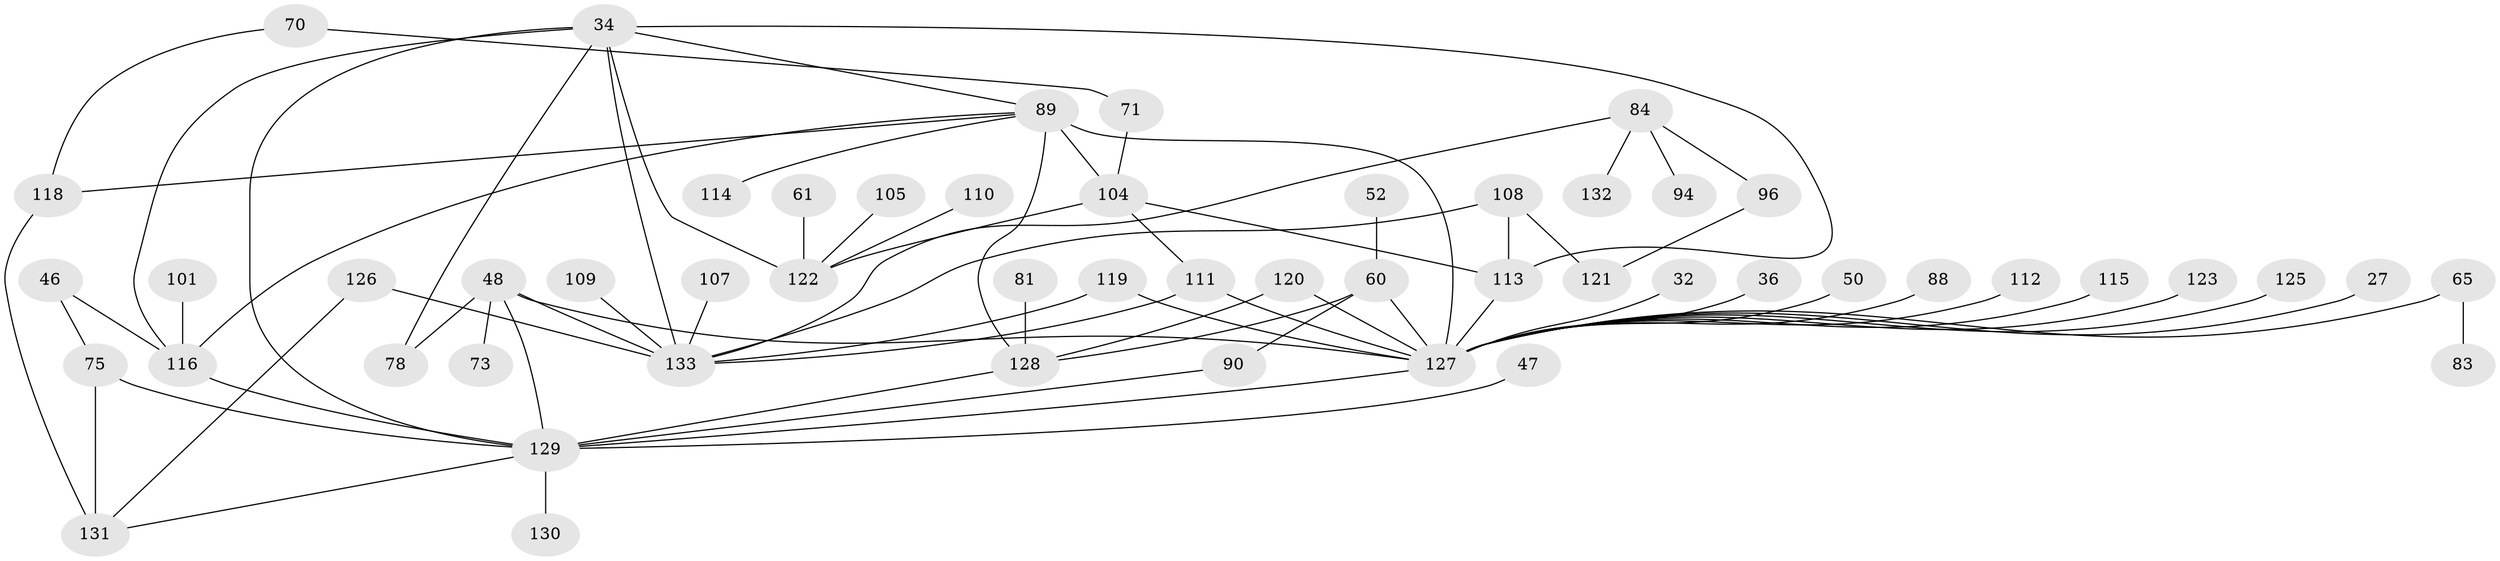 // original degree distribution, {4: 0.10526315789473684, 6: 0.03007518796992481, 3: 0.20300751879699247, 7: 0.022556390977443608, 5: 0.06766917293233082, 2: 0.3007518796992481, 10: 0.007518796992481203, 1: 0.2631578947368421}
// Generated by graph-tools (version 1.1) at 2025/46/03/04/25 21:46:01]
// undirected, 53 vertices, 75 edges
graph export_dot {
graph [start="1"]
  node [color=gray90,style=filled];
  27 [super="+17"];
  32;
  34 [super="+3"];
  36;
  46;
  47;
  48 [super="+9+23"];
  50;
  52;
  60 [super="+7+45"];
  61;
  65 [super="+42"];
  70;
  71;
  73;
  75 [super="+58"];
  78;
  81;
  83;
  84;
  88;
  89 [super="+82+37+56"];
  90 [super="+5+87"];
  94;
  96;
  101;
  104 [super="+49+25+79+55+100"];
  105;
  107;
  108 [super="+91"];
  109;
  110;
  111 [super="+103"];
  112;
  113 [super="+11+102+63"];
  114;
  115;
  116 [super="+40"];
  118 [super="+39+41"];
  119;
  120;
  121;
  122 [super="+14+98"];
  123;
  125;
  126 [super="+92"];
  127 [super="+86+93"];
  128 [super="+64+117"];
  129 [super="+80+124+30"];
  130;
  131;
  132;
  133 [super="+72+99"];
  27 -- 127;
  32 -- 127;
  34 -- 78;
  34 -- 116 [weight=2];
  34 -- 113 [weight=2];
  34 -- 122;
  34 -- 133 [weight=2];
  34 -- 129;
  34 -- 89 [weight=2];
  36 -- 127;
  46 -- 75;
  46 -- 116;
  47 -- 129;
  48 -- 73;
  48 -- 78;
  48 -- 133;
  48 -- 129 [weight=3];
  48 -- 127 [weight=2];
  50 -- 127;
  52 -- 60;
  60 -- 128;
  60 -- 90;
  60 -- 127;
  61 -- 122;
  65 -- 83;
  65 -- 127;
  70 -- 71;
  70 -- 118;
  71 -- 104;
  75 -- 131 [weight=2];
  75 -- 129;
  81 -- 128;
  84 -- 94;
  84 -- 96;
  84 -- 132;
  84 -- 133;
  88 -- 127;
  89 -- 116;
  89 -- 104 [weight=3];
  89 -- 114;
  89 -- 128;
  89 -- 127 [weight=5];
  89 -- 118 [weight=2];
  90 -- 129;
  96 -- 121;
  101 -- 116;
  104 -- 113 [weight=2];
  104 -- 122 [weight=2];
  104 -- 111;
  105 -- 122;
  107 -- 133;
  108 -- 121 [weight=2];
  108 -- 113;
  108 -- 133;
  109 -- 133;
  110 -- 122;
  111 -- 133;
  111 -- 127;
  112 -- 127;
  113 -- 127 [weight=2];
  115 -- 127;
  116 -- 129 [weight=2];
  118 -- 131;
  119 -- 127;
  119 -- 133;
  120 -- 128;
  120 -- 127;
  123 -- 127;
  125 -- 127;
  126 -- 131;
  126 -- 133;
  127 -- 129 [weight=2];
  128 -- 129;
  129 -- 130;
  129 -- 131;
}
